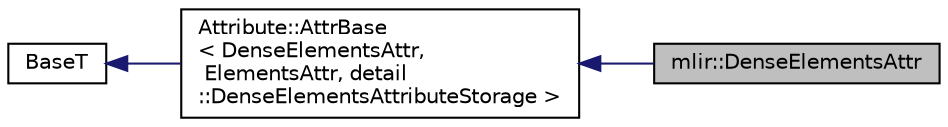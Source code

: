 digraph "mlir::DenseElementsAttr"
{
  bgcolor="transparent";
  edge [fontname="Helvetica",fontsize="10",labelfontname="Helvetica",labelfontsize="10"];
  node [fontname="Helvetica",fontsize="10",shape=record];
  rankdir="LR";
  Node6 [label="mlir::DenseElementsAttr",height=0.2,width=0.4,color="black", fillcolor="grey75", style="filled", fontcolor="black"];
  Node7 -> Node6 [dir="back",color="midnightblue",fontsize="10",style="solid",fontname="Helvetica"];
  Node7 [label="Attribute::AttrBase\l\< DenseElementsAttr,\l ElementsAttr, detail\l::DenseElementsAttributeStorage \>",height=0.2,width=0.4,color="black",URL="$classmlir_1_1detail_1_1StorageUserBase.html",tooltip="Utility class for implementing users of storage classes uniqued by a StorageUniquer. "];
  Node8 -> Node7 [dir="back",color="midnightblue",fontsize="10",style="solid",fontname="Helvetica"];
  Node8 [label="BaseT",height=0.2,width=0.4,color="black",URL="$classBaseT.html"];
}
